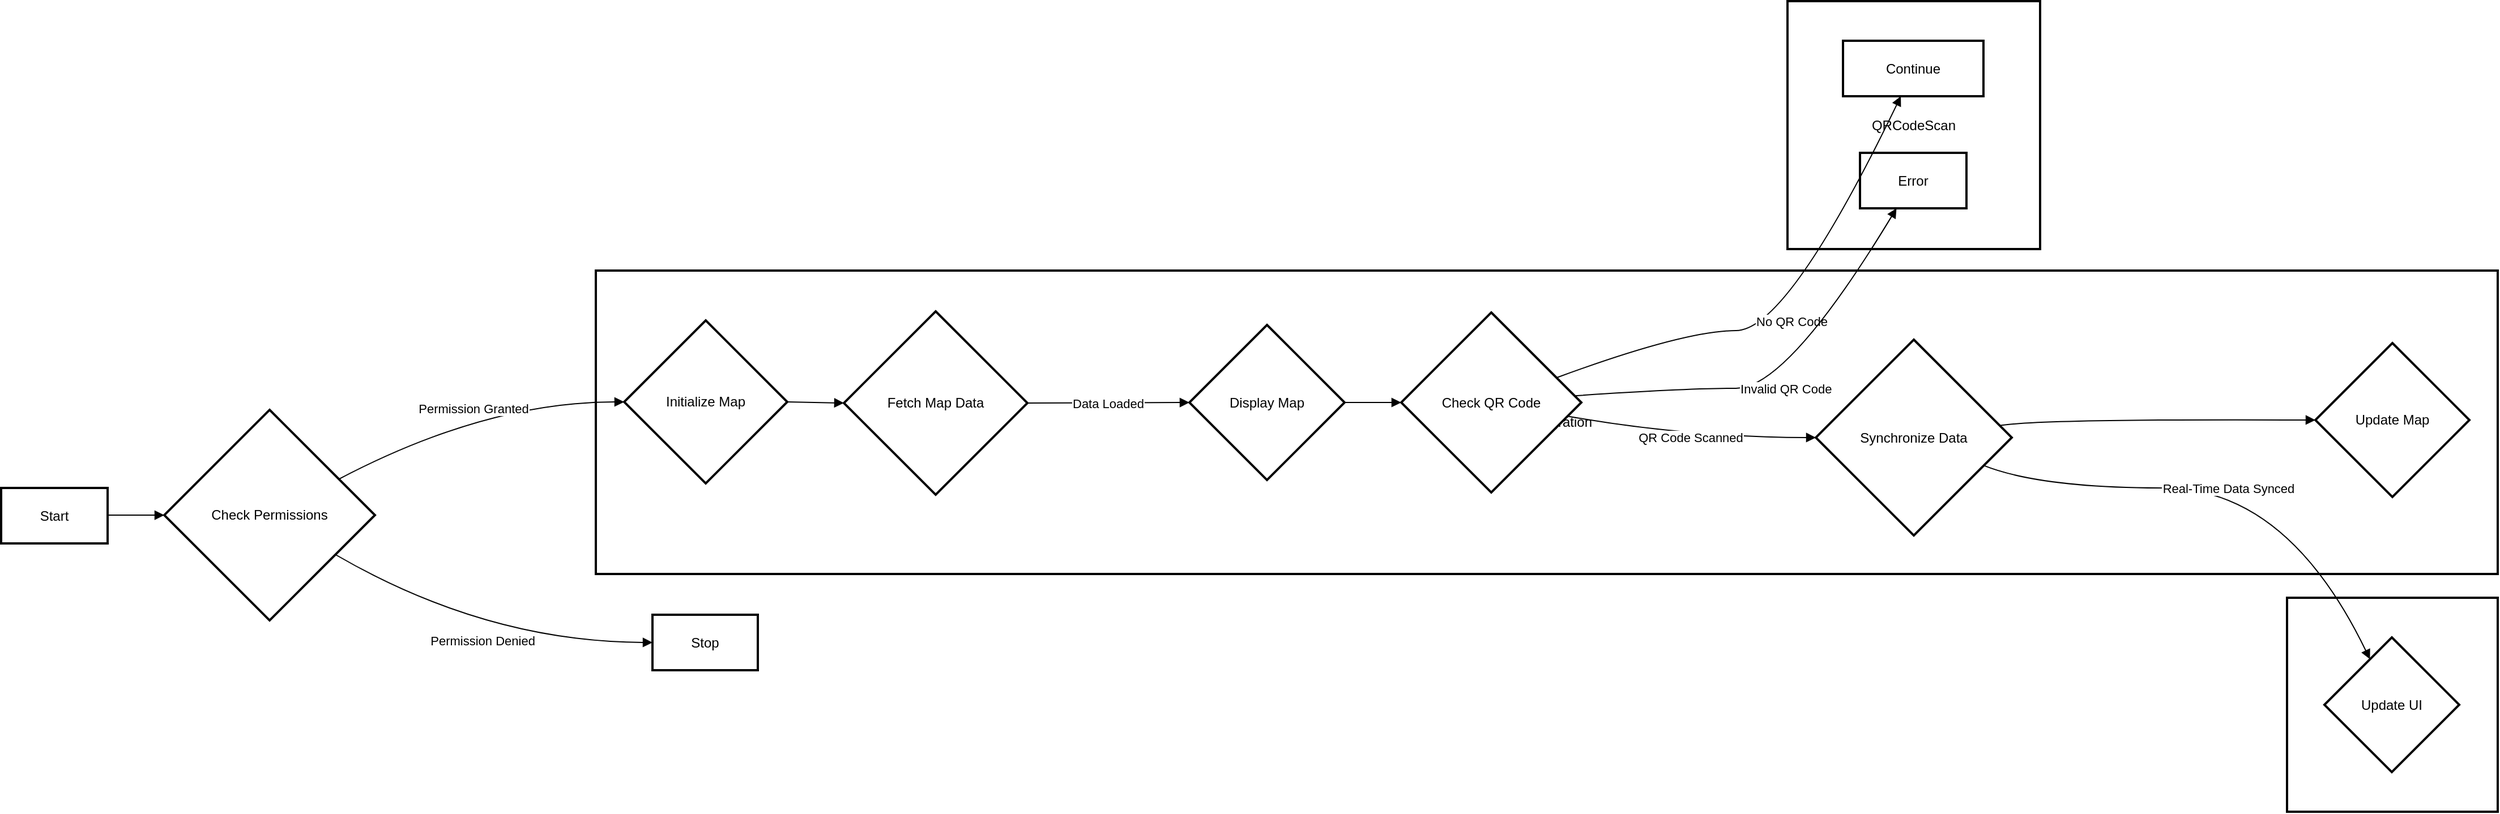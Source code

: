 <mxfile version="24.7.17">
  <diagram name="Page-1" id="tsiPMK6hwDityt-pmK6l">
    <mxGraphModel>
      <root>
        <mxCell id="0" />
        <mxCell id="1" parent="0" />
        <mxCell id="2" value="RealTimeSync" style="whiteSpace=wrap;strokeWidth=2;" vertex="1" parent="1">
          <mxGeometry x="2026" y="535" width="186" height="189" as="geometry" />
        </mxCell>
        <mxCell id="3" value="QRCodeScan" style="whiteSpace=wrap;strokeWidth=2;" vertex="1" parent="1">
          <mxGeometry x="1585" y="8" width="223" height="219" as="geometry" />
        </mxCell>
        <mxCell id="4" value="MapIntegration" style="whiteSpace=wrap;strokeWidth=2;" vertex="1" parent="1">
          <mxGeometry x="533" y="246" width="1679" height="268" as="geometry" />
        </mxCell>
        <mxCell id="5" value="Start" style="whiteSpace=wrap;strokeWidth=2;" vertex="1" parent="1">
          <mxGeometry x="8" y="438" width="94" height="49" as="geometry" />
        </mxCell>
        <mxCell id="6" value="Check Permissions" style="rhombus;strokeWidth=2;whiteSpace=wrap;" vertex="1" parent="1">
          <mxGeometry x="152" y="369" width="186" height="186" as="geometry" />
        </mxCell>
        <mxCell id="7" value="Initialize Map" style="rhombus;strokeWidth=2;whiteSpace=wrap;" vertex="1" parent="1">
          <mxGeometry x="558" y="290" width="144" height="144" as="geometry" />
        </mxCell>
        <mxCell id="8" value="Stop" style="whiteSpace=wrap;strokeWidth=2;" vertex="1" parent="1">
          <mxGeometry x="583" y="550" width="93" height="49" as="geometry" />
        </mxCell>
        <mxCell id="9" value="Fetch Map Data" style="rhombus;strokeWidth=2;whiteSpace=wrap;" vertex="1" parent="1">
          <mxGeometry x="752" y="282" width="162" height="162" as="geometry" />
        </mxCell>
        <mxCell id="10" value="Display Map" style="rhombus;strokeWidth=2;whiteSpace=wrap;" vertex="1" parent="1">
          <mxGeometry x="1057" y="294" width="137" height="137" as="geometry" />
        </mxCell>
        <mxCell id="11" value="Check QR Code" style="rhombus;strokeWidth=2;whiteSpace=wrap;" vertex="1" parent="1">
          <mxGeometry x="1244" y="283" width="159" height="159" as="geometry" />
        </mxCell>
        <mxCell id="12" value="Synchronize Data" style="rhombus;strokeWidth=2;whiteSpace=wrap;" vertex="1" parent="1">
          <mxGeometry x="1610" y="307" width="173" height="173" as="geometry" />
        </mxCell>
        <mxCell id="13" value="Update Map" style="rhombus;strokeWidth=2;whiteSpace=wrap;" vertex="1" parent="1">
          <mxGeometry x="2051" y="310" width="136" height="136" as="geometry" />
        </mxCell>
        <mxCell id="14" value="Continue" style="whiteSpace=wrap;strokeWidth=2;" vertex="1" parent="1">
          <mxGeometry x="1634" y="43" width="124" height="49" as="geometry" />
        </mxCell>
        <mxCell id="15" value="Error" style="whiteSpace=wrap;strokeWidth=2;" vertex="1" parent="1">
          <mxGeometry x="1649" y="142" width="94" height="49" as="geometry" />
        </mxCell>
        <mxCell id="16" value="Update UI" style="rhombus;strokeWidth=2;whiteSpace=wrap;" vertex="1" parent="1">
          <mxGeometry x="2059" y="570" width="119" height="119" as="geometry" />
        </mxCell>
        <mxCell id="17" value="" style="curved=1;startArrow=none;endArrow=block;exitX=1.01;exitY=0.49;entryX=0;entryY=0.5;" edge="1" parent="1" source="5" target="6">
          <mxGeometry relative="1" as="geometry">
            <Array as="points" />
          </mxGeometry>
        </mxCell>
        <mxCell id="18" value="Permission Granted" style="curved=1;startArrow=none;endArrow=block;exitX=1;exitY=0.24;entryX=0;entryY=0.5;" edge="1" parent="1" source="6" target="7">
          <mxGeometry relative="1" as="geometry">
            <Array as="points">
              <mxPoint x="436" y="362" />
            </Array>
          </mxGeometry>
        </mxCell>
        <mxCell id="19" value="Permission Denied" style="curved=1;startArrow=none;endArrow=block;exitX=1;exitY=0.8;entryX=0;entryY=0.5;" edge="1" parent="1" source="6" target="8">
          <mxGeometry relative="1" as="geometry">
            <Array as="points">
              <mxPoint x="436" y="574" />
            </Array>
          </mxGeometry>
        </mxCell>
        <mxCell id="20" value="" style="curved=1;startArrow=none;endArrow=block;exitX=1;exitY=0.5;entryX=0;entryY=0.5;" edge="1" parent="1" source="7" target="9">
          <mxGeometry relative="1" as="geometry">
            <Array as="points" />
          </mxGeometry>
        </mxCell>
        <mxCell id="21" value="Data Loaded" style="curved=1;startArrow=none;endArrow=block;exitX=1;exitY=0.5;entryX=0;entryY=0.5;" edge="1" parent="1" source="9" target="10">
          <mxGeometry relative="1" as="geometry">
            <Array as="points" />
          </mxGeometry>
        </mxCell>
        <mxCell id="22" value="" style="curved=1;startArrow=none;endArrow=block;exitX=1;exitY=0.5;entryX=0;entryY=0.5;" edge="1" parent="1" source="10" target="11">
          <mxGeometry relative="1" as="geometry">
            <Array as="points" />
          </mxGeometry>
        </mxCell>
        <mxCell id="23" value="QR Code Scanned" style="curved=1;startArrow=none;endArrow=block;exitX=1;exitY=0.59;entryX=0;entryY=0.5;" edge="1" parent="1" source="11" target="12">
          <mxGeometry relative="1" as="geometry">
            <Array as="points">
              <mxPoint x="1494" y="393" />
            </Array>
          </mxGeometry>
        </mxCell>
        <mxCell id="24" value="" style="curved=1;startArrow=none;endArrow=block;exitX=1;exitY=0.43;entryX=0;entryY=0.5;" edge="1" parent="1" source="12" target="13">
          <mxGeometry relative="1" as="geometry">
            <Array as="points">
              <mxPoint x="1808" y="377" />
            </Array>
          </mxGeometry>
        </mxCell>
        <mxCell id="25" value="No QR Code" style="curved=1;startArrow=none;endArrow=block;exitX=1;exitY=0.31;entryX=0.41;entryY=1.01;" edge="1" parent="1" source="11" target="14">
          <mxGeometry relative="1" as="geometry">
            <Array as="points">
              <mxPoint x="1494" y="299" />
              <mxPoint x="1585" y="299" />
            </Array>
          </mxGeometry>
        </mxCell>
        <mxCell id="26" value="Invalid QR Code" style="curved=1;startArrow=none;endArrow=block;exitX=1;exitY=0.46;entryX=0.34;entryY=1.01;" edge="1" parent="1" source="11" target="15">
          <mxGeometry relative="1" as="geometry">
            <Array as="points">
              <mxPoint x="1494" y="350" />
              <mxPoint x="1585" y="350" />
            </Array>
          </mxGeometry>
        </mxCell>
        <mxCell id="27" value="Real-Time Data Synced" style="curved=1;startArrow=none;endArrow=block;exitX=1;exitY=0.7;entryX=0.26;entryY=0;" edge="1" parent="1" source="12" target="16">
          <mxGeometry relative="1" as="geometry">
            <Array as="points">
              <mxPoint x="1808" y="438" />
              <mxPoint x="2026" y="438" />
            </Array>
          </mxGeometry>
        </mxCell>
      </root>
    </mxGraphModel>
  </diagram>
</mxfile>

